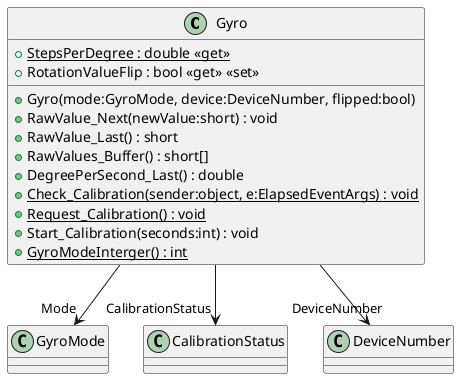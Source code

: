 @startuml
class Gyro {
    + {static} StepsPerDegree : double <<get>>
    + RotationValueFlip : bool <<get>> <<set>>
    + Gyro(mode:GyroMode, device:DeviceNumber, flipped:bool)
    + RawValue_Next(newValue:short) : void
    + RawValue_Last() : short
    + RawValues_Buffer() : short[]
    + DegreePerSecond_Last() : double
    + {static} Check_Calibration(sender:object, e:ElapsedEventArgs) : void
    + {static} Request_Calibration() : void
    + Start_Calibration(seconds:int) : void
    + {static} GyroModeInterger() : int
}
Gyro --> "Mode" GyroMode
Gyro --> "CalibrationStatus" CalibrationStatus
Gyro --> "DeviceNumber" DeviceNumber
@enduml
